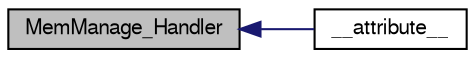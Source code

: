 digraph "MemManage_Handler"
{
  edge [fontname="FreeSans",fontsize="10",labelfontname="FreeSans",labelfontsize="10"];
  node [fontname="FreeSans",fontsize="10",shape=record];
  rankdir="LR";
  Node1 [label="MemManage_Handler",height=0.2,width=0.4,color="black", fillcolor="grey75", style="filled", fontcolor="black"];
  Node1 -> Node2 [dir="back",color="midnightblue",fontsize="10",style="solid",fontname="FreeSans"];
  Node2 [label="__attribute__",height=0.2,width=0.4,color="black", fillcolor="white", style="filled",URL="$cr__startup__lpc175x__6x_8c.html#adce420b900676fa0caed5a713cac82fb"];
}
